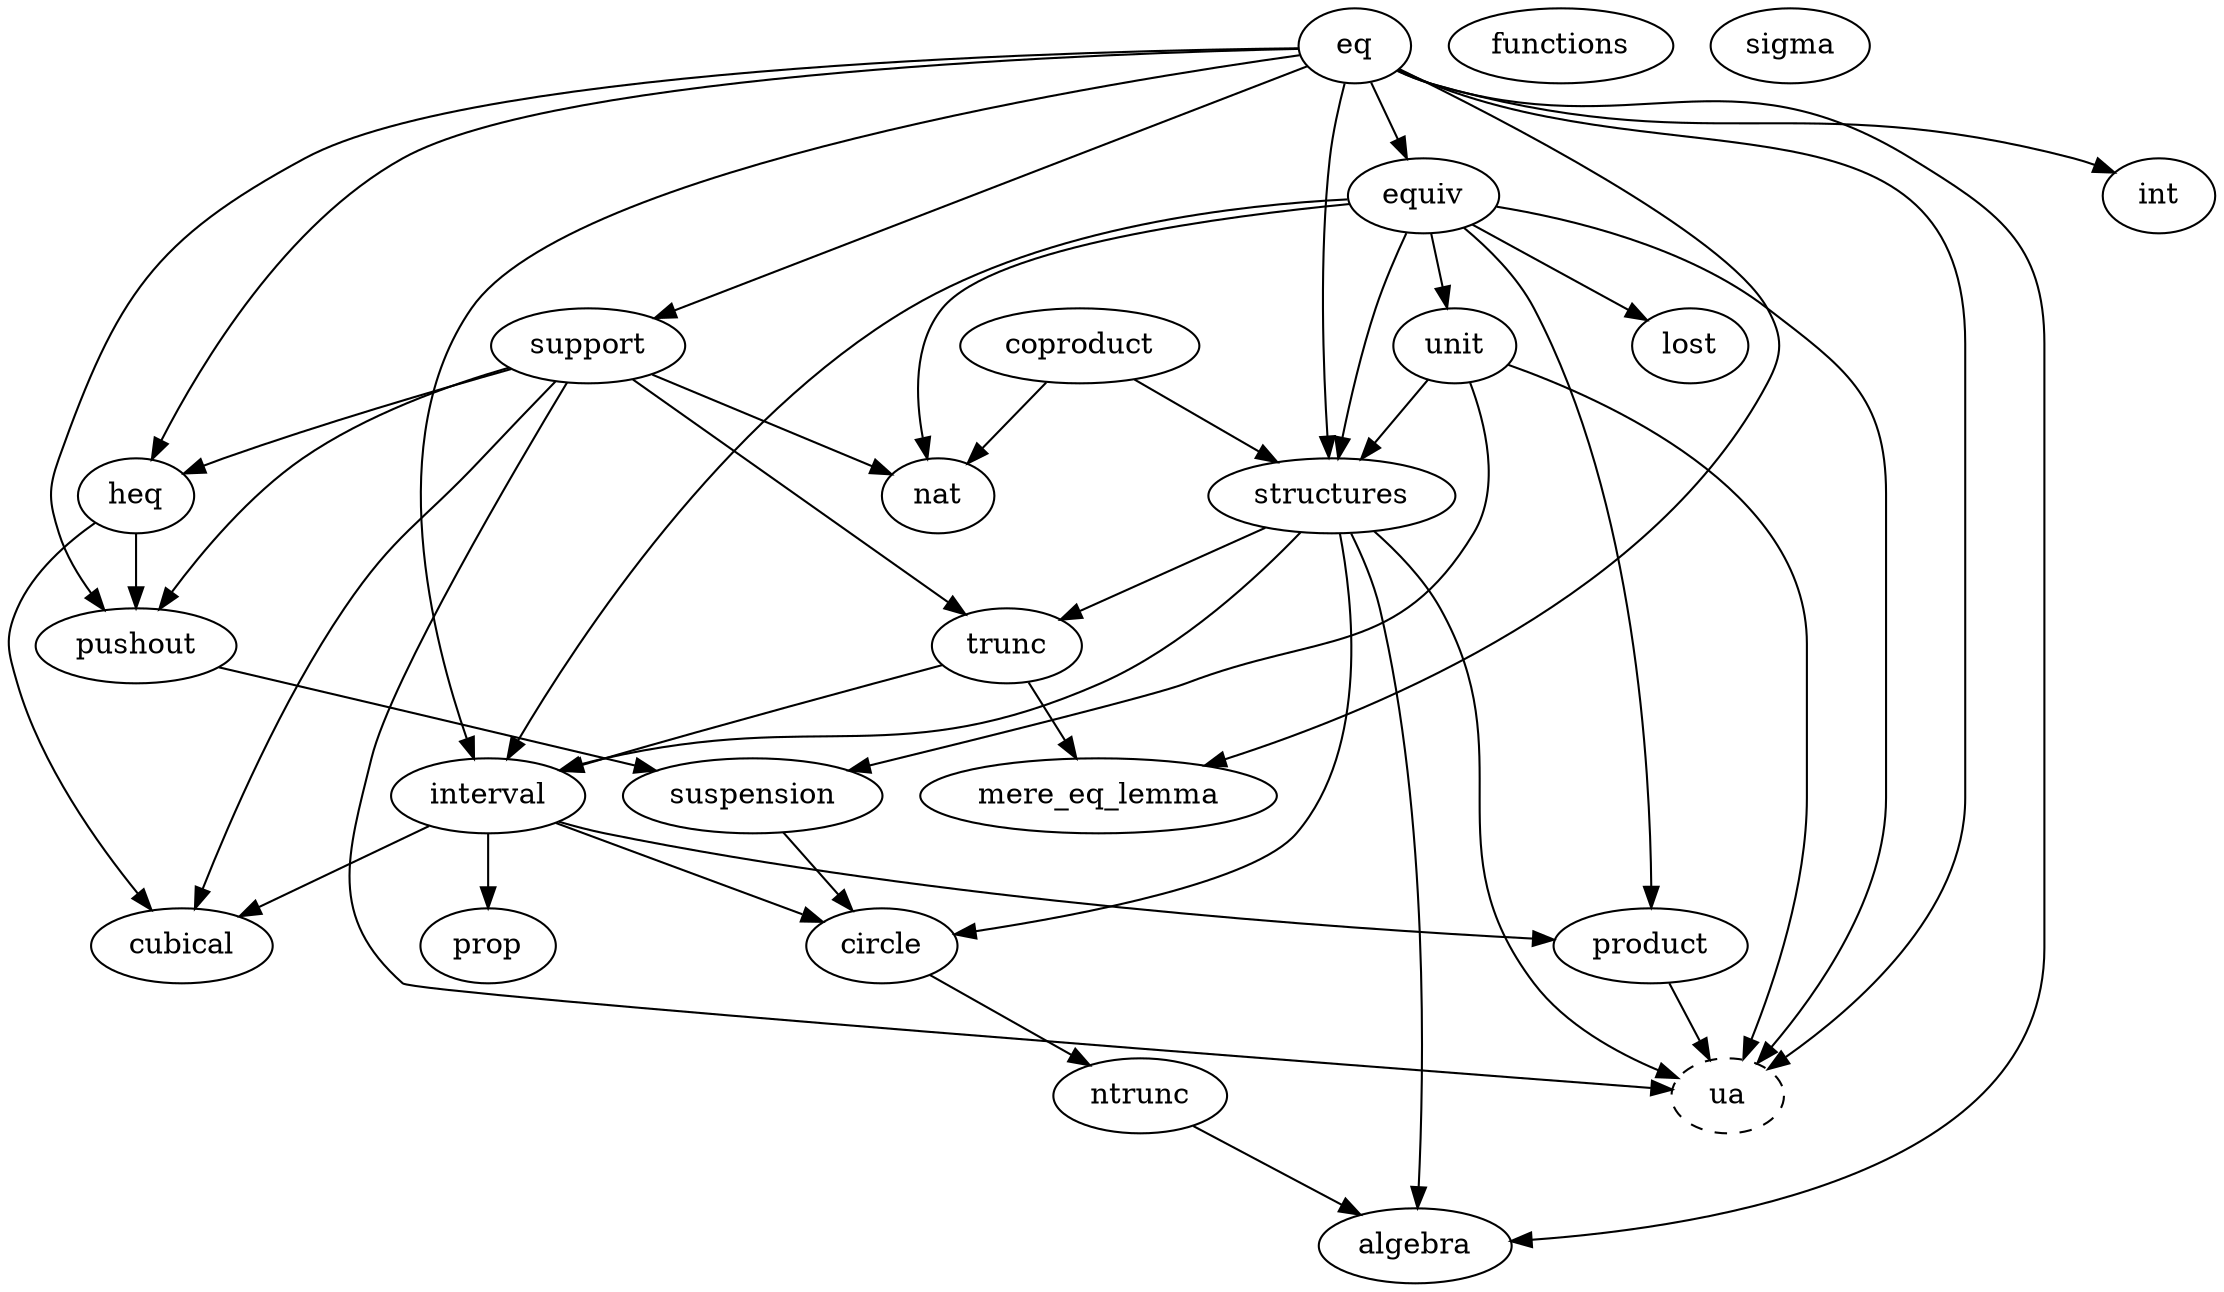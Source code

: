 digraph dependency_map {
  ntrunc -> algebra
  structures -> algebra
  eq -> algebra

  suspension -> circle
  structures -> circle
  interval -> circle

  interval -> cubical
  heq -> cubical
  support -> cubical

  eq -> heq
  support -> heq

  eq -> equiv
  eq -> int

  trunc -> interval
  eq -> interval
  structures -> interval
  equiv -> interval

  eq -> mere_eq_lemma
  trunc -> mere_eq_lemma

  circle -> ntrunc

  equiv -> product
  interval -> product

  interval -> prop

  heq -> pushout
  eq -> pushout
  support -> pushout

  unit -> structures
  equiv -> structures
  eq -> structures
  coproduct -> structures

  eq -> support

  pushout -> suspension
  unit -> suspension

  structures -> trunc
  support -> trunc

  ua [style=dashed]
  equiv -> ua
  eq -> ua
  structures -> ua
  unit -> ua
  support -> ua
  product -> ua

  equiv -> unit

  equiv -> nat
  coproduct -> nat
  support -> nat

  equiv -> lost

  functions
  sigma
}